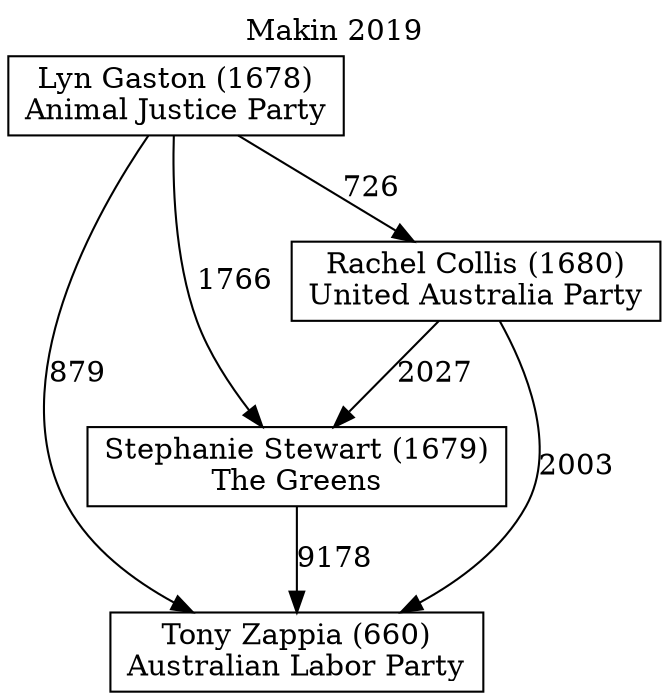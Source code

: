 // House preference flow
digraph "Tony Zappia (660)_Makin_2019" {
	graph [label="Makin 2019" labelloc=t mclimit=10]
	node [shape=box]
	"Tony Zappia (660)" [label="Tony Zappia (660)
Australian Labor Party"]
	"Stephanie Stewart (1679)" [label="Stephanie Stewart (1679)
The Greens"]
	"Rachel Collis (1680)" [label="Rachel Collis (1680)
United Australia Party"]
	"Lyn Gaston (1678)" [label="Lyn Gaston (1678)
Animal Justice Party"]
	"Stephanie Stewart (1679)" -> "Tony Zappia (660)" [label=9178]
	"Rachel Collis (1680)" -> "Stephanie Stewart (1679)" [label=2027]
	"Lyn Gaston (1678)" -> "Rachel Collis (1680)" [label=726]
	"Rachel Collis (1680)" -> "Tony Zappia (660)" [label=2003]
	"Lyn Gaston (1678)" -> "Tony Zappia (660)" [label=879]
	"Lyn Gaston (1678)" -> "Stephanie Stewart (1679)" [label=1766]
}
